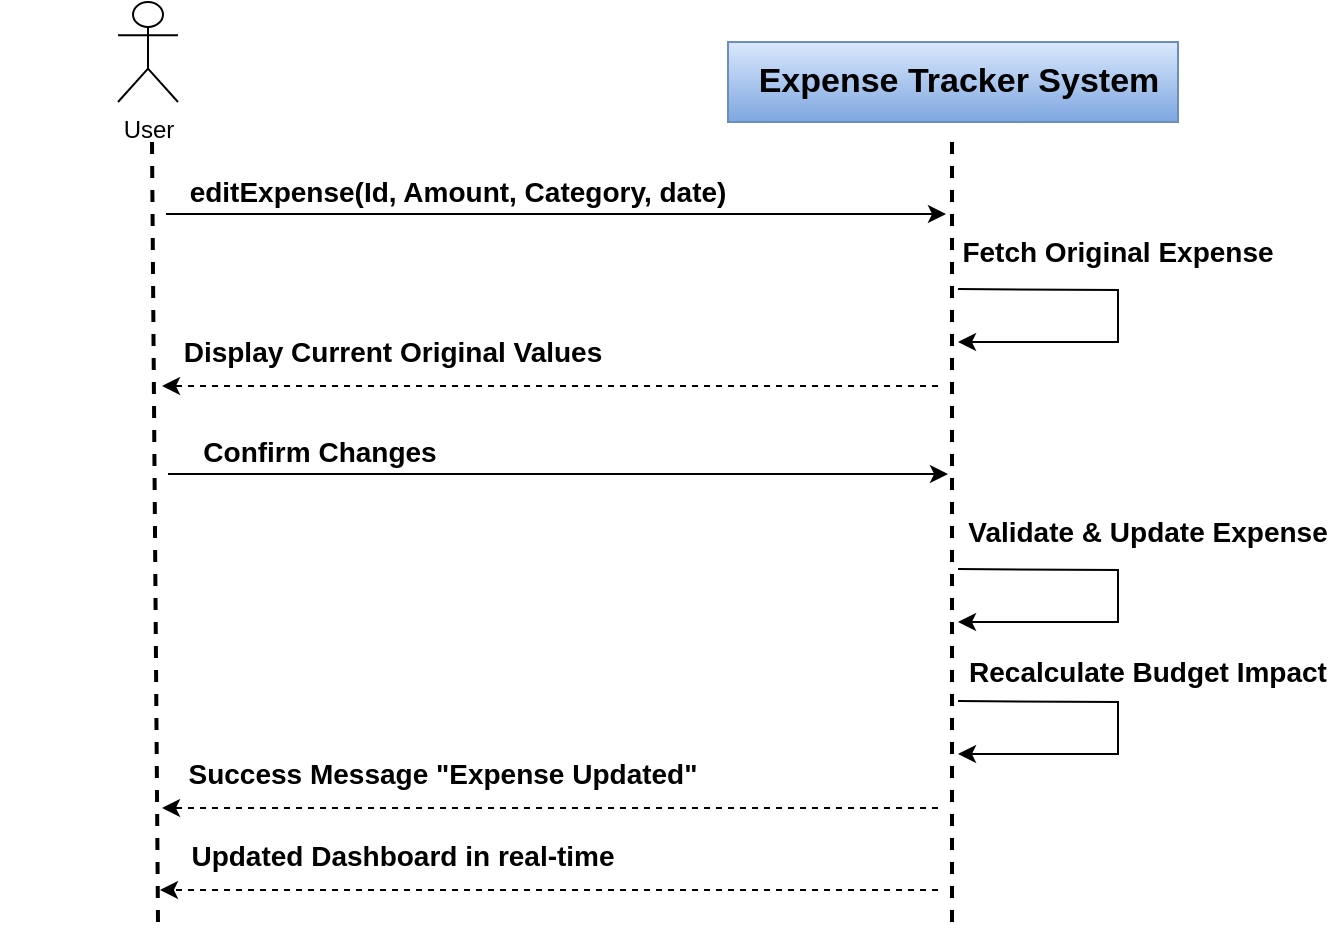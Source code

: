 <mxfile version="27.0.3">
  <diagram name="Page-1" id="Bfz6R7q3bduobYDxRAK6">
    <mxGraphModel dx="1869" dy="527" grid="1" gridSize="10" guides="1" tooltips="1" connect="1" arrows="1" fold="1" page="1" pageScale="1" pageWidth="827" pageHeight="1169" math="0" shadow="0">
      <root>
        <mxCell id="0" />
        <mxCell id="1" parent="0" />
        <mxCell id="ZMMkLhI3OYzGAkFnFPez-1" value="User" style="shape=umlActor;verticalLabelPosition=bottom;verticalAlign=top;html=1;outlineConnect=0;" parent="1" vertex="1">
          <mxGeometry x="-30" y="40" width="30" height="50" as="geometry" />
        </mxCell>
        <mxCell id="ZMMkLhI3OYzGAkFnFPez-2" value="" style="endArrow=none;dashed=1;html=1;strokeWidth=2;rounded=0;" parent="1" edge="1">
          <mxGeometry width="50" height="50" relative="1" as="geometry">
            <mxPoint x="-10" y="500" as="sourcePoint" />
            <mxPoint x="-13" y="110" as="targetPoint" />
          </mxGeometry>
        </mxCell>
        <mxCell id="ZMMkLhI3OYzGAkFnFPez-3" value="" style="rounded=0;whiteSpace=wrap;html=1;fillColor=#dae8fc;strokeColor=#6c8ebf;gradientColor=#7ea6e0;" parent="1" vertex="1">
          <mxGeometry x="275" y="60" width="225" height="40" as="geometry" />
        </mxCell>
        <mxCell id="ZMMkLhI3OYzGAkFnFPez-4" value="&lt;font&gt;Expense Tracker System&lt;/font&gt;" style="text;html=1;align=center;verticalAlign=middle;whiteSpace=wrap;rounded=0;fontSize=17;fontColor=light-dark(#000000,#000000);fontStyle=1" parent="1" vertex="1">
          <mxGeometry x="278" y="65" width="225" height="30" as="geometry" />
        </mxCell>
        <mxCell id="ZMMkLhI3OYzGAkFnFPez-5" value="" style="endArrow=none;dashed=1;html=1;strokeWidth=2;rounded=0;" parent="1" edge="1">
          <mxGeometry width="50" height="50" relative="1" as="geometry">
            <mxPoint x="387" y="500" as="sourcePoint" />
            <mxPoint x="387" y="110" as="targetPoint" />
          </mxGeometry>
        </mxCell>
        <mxCell id="ZMMkLhI3OYzGAkFnFPez-8" value="" style="endArrow=classic;html=1;rounded=0;dashed=1;" parent="1" edge="1">
          <mxGeometry width="50" height="50" relative="1" as="geometry">
            <mxPoint x="380" y="232" as="sourcePoint" />
            <mxPoint x="-8" y="232" as="targetPoint" />
          </mxGeometry>
        </mxCell>
        <mxCell id="ZMMkLhI3OYzGAkFnFPez-9" value="&lt;div&gt;Display Current Original Values&lt;/div&gt;" style="text;html=1;align=center;verticalAlign=middle;whiteSpace=wrap;rounded=0;fontSize=14;fontStyle=1" parent="1" vertex="1">
          <mxGeometry x="-15" y="200" width="245" height="30" as="geometry" />
        </mxCell>
        <mxCell id="ZMMkLhI3OYzGAkFnFPez-15" value="" style="endArrow=classic;html=1;rounded=0;" parent="1" edge="1">
          <mxGeometry width="50" height="50" relative="1" as="geometry">
            <mxPoint x="390" y="183.55" as="sourcePoint" />
            <mxPoint x="390" y="210" as="targetPoint" />
            <Array as="points">
              <mxPoint x="470" y="184" />
              <mxPoint x="470" y="210" />
            </Array>
          </mxGeometry>
        </mxCell>
        <mxCell id="ZMMkLhI3OYzGAkFnFPez-16" value="Fetch Original Expense" style="text;html=1;align=center;verticalAlign=middle;whiteSpace=wrap;rounded=0;fontSize=14;fontStyle=1" parent="1" vertex="1">
          <mxGeometry x="390" y="150" width="160" height="30" as="geometry" />
        </mxCell>
        <mxCell id="ZMMkLhI3OYzGAkFnFPez-26" value="" style="endArrow=classic;html=1;rounded=0;" parent="1" edge="1">
          <mxGeometry width="50" height="50" relative="1" as="geometry">
            <mxPoint x="390" y="323.55" as="sourcePoint" />
            <mxPoint x="390" y="350" as="targetPoint" />
            <Array as="points">
              <mxPoint x="470" y="324" />
              <mxPoint x="470" y="350" />
            </Array>
          </mxGeometry>
        </mxCell>
        <mxCell id="ZMMkLhI3OYzGAkFnFPez-27" value="Validate &amp;amp; Update Expense" style="text;html=1;align=center;verticalAlign=middle;whiteSpace=wrap;rounded=0;fontSize=14;fontStyle=1" parent="1" vertex="1">
          <mxGeometry x="390" y="290" width="190" height="30" as="geometry" />
        </mxCell>
        <mxCell id="k8gbKp-OcMR1W4huVyyL-1" value="" style="endArrow=classic;html=1;rounded=0;" edge="1" parent="1">
          <mxGeometry width="50" height="50" relative="1" as="geometry">
            <mxPoint x="-6" y="146" as="sourcePoint" />
            <mxPoint x="384" y="146" as="targetPoint" />
          </mxGeometry>
        </mxCell>
        <mxCell id="k8gbKp-OcMR1W4huVyyL-2" value="editExpense(Id, Amount, Category, date)" style="text;html=1;align=center;verticalAlign=middle;whiteSpace=wrap;rounded=0;fontSize=14;fontStyle=1" vertex="1" parent="1">
          <mxGeometry x="-20" y="120" width="320" height="30" as="geometry" />
        </mxCell>
        <mxCell id="k8gbKp-OcMR1W4huVyyL-4" value="" style="endArrow=classic;html=1;rounded=0;" edge="1" parent="1">
          <mxGeometry width="50" height="50" relative="1" as="geometry">
            <mxPoint x="-5" y="276" as="sourcePoint" />
            <mxPoint x="385" y="276" as="targetPoint" />
          </mxGeometry>
        </mxCell>
        <mxCell id="k8gbKp-OcMR1W4huVyyL-5" value="Confirm Changes" style="text;html=1;align=center;verticalAlign=middle;whiteSpace=wrap;rounded=0;fontSize=14;fontStyle=1" vertex="1" parent="1">
          <mxGeometry x="-89" y="250" width="320" height="30" as="geometry" />
        </mxCell>
        <mxCell id="k8gbKp-OcMR1W4huVyyL-6" value="" style="endArrow=classic;html=1;rounded=0;" edge="1" parent="1">
          <mxGeometry width="50" height="50" relative="1" as="geometry">
            <mxPoint x="390" y="389.55" as="sourcePoint" />
            <mxPoint x="390" y="416" as="targetPoint" />
            <Array as="points">
              <mxPoint x="470" y="390" />
              <mxPoint x="470" y="416" />
            </Array>
          </mxGeometry>
        </mxCell>
        <mxCell id="k8gbKp-OcMR1W4huVyyL-7" value="Recalculate Budget Impact" style="text;html=1;align=center;verticalAlign=middle;whiteSpace=wrap;rounded=0;fontSize=14;fontStyle=1" vertex="1" parent="1">
          <mxGeometry x="390" y="360" width="190" height="30" as="geometry" />
        </mxCell>
        <mxCell id="k8gbKp-OcMR1W4huVyyL-8" value="" style="endArrow=classic;html=1;rounded=0;dashed=1;" edge="1" parent="1">
          <mxGeometry width="50" height="50" relative="1" as="geometry">
            <mxPoint x="380" y="443" as="sourcePoint" />
            <mxPoint x="-8" y="443" as="targetPoint" />
          </mxGeometry>
        </mxCell>
        <mxCell id="k8gbKp-OcMR1W4huVyyL-9" value="&lt;div&gt;Success Message &quot;Expense Updated&quot;&lt;/div&gt;" style="text;html=1;align=center;verticalAlign=middle;whiteSpace=wrap;rounded=0;fontSize=14;fontStyle=1" vertex="1" parent="1">
          <mxGeometry x="-15" y="411" width="295" height="30" as="geometry" />
        </mxCell>
        <mxCell id="k8gbKp-OcMR1W4huVyyL-10" value="" style="endArrow=classic;html=1;rounded=0;dashed=1;" edge="1" parent="1">
          <mxGeometry width="50" height="50" relative="1" as="geometry">
            <mxPoint x="380" y="484" as="sourcePoint" />
            <mxPoint x="-9" y="484" as="targetPoint" />
          </mxGeometry>
        </mxCell>
        <mxCell id="k8gbKp-OcMR1W4huVyyL-11" value="Updated Dashboard in real-time" style="text;html=1;align=center;verticalAlign=middle;whiteSpace=wrap;rounded=0;fontSize=14;fontStyle=1" vertex="1" parent="1">
          <mxGeometry x="-15" y="452" width="255" height="30" as="geometry" />
        </mxCell>
      </root>
    </mxGraphModel>
  </diagram>
</mxfile>
